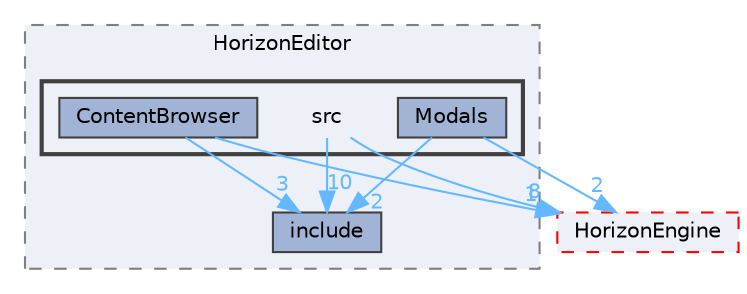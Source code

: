 digraph "C:/shortPath/28_11_HGE/HorizonEngine2D/HorizonEditor/src"
{
 // LATEX_PDF_SIZE
  bgcolor="transparent";
  edge [fontname=Helvetica,fontsize=10,labelfontname=Helvetica,labelfontsize=10];
  node [fontname=Helvetica,fontsize=10,shape=box,height=0.2,width=0.4];
  compound=true
  subgraph clusterdir_c541c8f2055bc7837d7e73669e1df4ce {
    graph [ bgcolor="#edf0f7", pencolor="grey50", label="HorizonEditor", fontname=Helvetica,fontsize=10 style="filled,dashed", URL="dir_c541c8f2055bc7837d7e73669e1df4ce.html",tooltip=""]
  dir_7ad828cb6cfcacb19feda92d5f4a32f6 [label="include", fillcolor="#a2b4d6", color="grey25", style="filled", URL="dir_7ad828cb6cfcacb19feda92d5f4a32f6.html",tooltip=""];
  subgraph clusterdir_1c57426389caad7d9a3f3700348eb40d {
    graph [ bgcolor="#edf0f7", pencolor="grey25", label="", fontname=Helvetica,fontsize=10 style="filled,bold", URL="dir_1c57426389caad7d9a3f3700348eb40d.html",tooltip=""]
    dir_1c57426389caad7d9a3f3700348eb40d [shape=plaintext, label="src"];
  dir_b6e91f01032f29b0132a39bb50160b50 [label="ContentBrowser", fillcolor="#a2b4d6", color="grey25", style="filled", URL="dir_b6e91f01032f29b0132a39bb50160b50.html",tooltip=""];
  dir_4916cda1133dfe625bfed600fc91ecac [label="Modals", fillcolor="#a2b4d6", color="grey25", style="filled", URL="dir_4916cda1133dfe625bfed600fc91ecac.html",tooltip=""];
  }
  }
  dir_56bd2b2475c0decc546661512b0f4d2d [label="HorizonEngine", fillcolor="#edf0f7", color="red", style="filled,dashed", URL="dir_56bd2b2475c0decc546661512b0f4d2d.html",tooltip=""];
  dir_1c57426389caad7d9a3f3700348eb40d->dir_56bd2b2475c0decc546661512b0f4d2d [headlabel="8", labeldistance=1.5 headhref="dir_000034_000011.html" color="steelblue1" fontcolor="steelblue1"];
  dir_1c57426389caad7d9a3f3700348eb40d->dir_7ad828cb6cfcacb19feda92d5f4a32f6 [headlabel="10", labeldistance=1.5 headhref="dir_000034_000018.html" color="steelblue1" fontcolor="steelblue1"];
  dir_b6e91f01032f29b0132a39bb50160b50->dir_56bd2b2475c0decc546661512b0f4d2d [headlabel="1", labeldistance=1.5 headhref="dir_000006_000011.html" color="steelblue1" fontcolor="steelblue1"];
  dir_b6e91f01032f29b0132a39bb50160b50->dir_7ad828cb6cfcacb19feda92d5f4a32f6 [headlabel="3", labeldistance=1.5 headhref="dir_000006_000018.html" color="steelblue1" fontcolor="steelblue1"];
  dir_4916cda1133dfe625bfed600fc91ecac->dir_56bd2b2475c0decc546661512b0f4d2d [headlabel="2", labeldistance=1.5 headhref="dir_000023_000011.html" color="steelblue1" fontcolor="steelblue1"];
  dir_4916cda1133dfe625bfed600fc91ecac->dir_7ad828cb6cfcacb19feda92d5f4a32f6 [headlabel="2", labeldistance=1.5 headhref="dir_000023_000018.html" color="steelblue1" fontcolor="steelblue1"];
}
